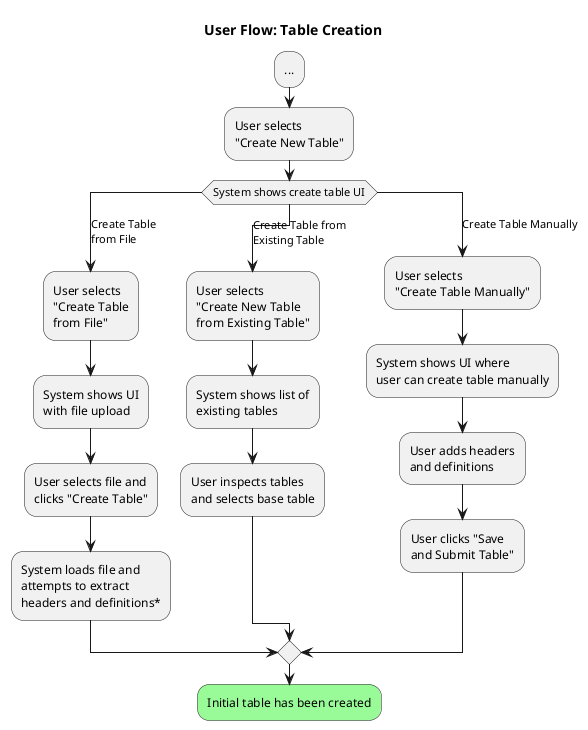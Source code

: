 @startuml user-flow-table-creation

title User Flow: Table Creation

:...;
'copied from user-flow.puml start
:User selects\n"Create New Table";
  switch (System shows create table UI)
    case (Create Table\nfrom File)
      :User selects
      "Create Table
      from File";
      :System shows UI
      with file upload;
      :User selects file and
      clicks "Create Table";
      :System loads file and
      attempts to extract 
      headers and definitions*;
    case (Create Table from\nExisting Table)
      :User selects
      "Create New Table
      from Existing Table";
      :System shows list of
      existing tables;
      :User inspects tables
      and selects base table;
    case (Create Table Manually)
      :User selects
      "Create Table Manually";
      :System shows UI where
      user can create table manually;
      :User adds headers
      and definitions;
      :User clicks "Save
      and Submit Table";
    endswitch
    #palegreen:Initial table has been created;
'copied from user-flow.puml end

@enduml
